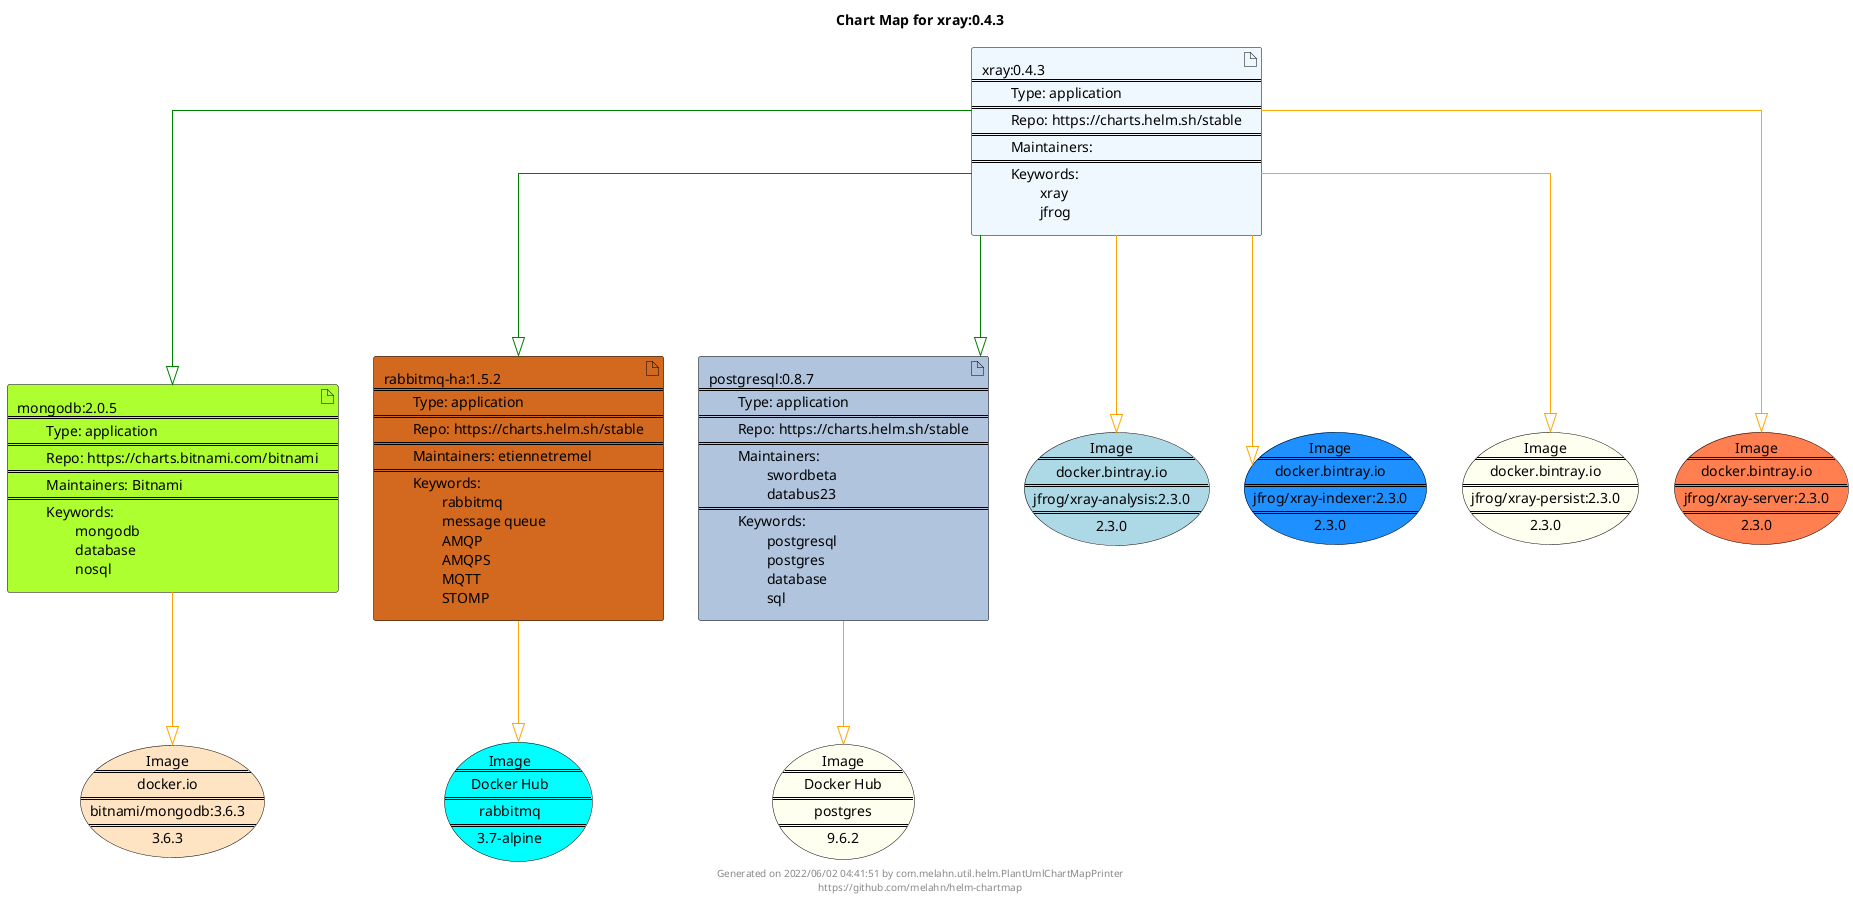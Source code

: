 @startuml
skinparam linetype ortho
skinparam backgroundColor white
skinparam usecaseBorderColor black
skinparam usecaseArrowColor LightSlateGray
skinparam artifactBorderColor black
skinparam artifactArrowColor LightSlateGray

title Chart Map for xray:0.4.3

'There are 4 referenced Helm Charts
artifact "mongodb:2.0.5\n====\n\tType: application\n====\n\tRepo: https://charts.bitnami.com/bitnami\n====\n\tMaintainers: Bitnami\n====\n\tKeywords: \n\t\tmongodb\n\t\tdatabase\n\t\tnosql" as mongodb_2_0_5 #GreenYellow
artifact "rabbitmq-ha:1.5.2\n====\n\tType: application\n====\n\tRepo: https://charts.helm.sh/stable\n====\n\tMaintainers: etiennetremel\n====\n\tKeywords: \n\t\trabbitmq\n\t\tmessage queue\n\t\tAMQP\n\t\tAMQPS\n\t\tMQTT\n\t\tSTOMP" as rabbitmq_ha_1_5_2 #Chocolate
artifact "postgresql:0.8.7\n====\n\tType: application\n====\n\tRepo: https://charts.helm.sh/stable\n====\n\tMaintainers: \n\t\tswordbeta\n\t\tdatabus23\n====\n\tKeywords: \n\t\tpostgresql\n\t\tpostgres\n\t\tdatabase\n\t\tsql" as postgresql_0_8_7 #LightSteelBlue
artifact "xray:0.4.3\n====\n\tType: application\n====\n\tRepo: https://charts.helm.sh/stable\n====\n\tMaintainers: \n====\n\tKeywords: \n\t\txray\n\t\tjfrog" as xray_0_4_3 #AliceBlue

'There are 7 referenced Docker Images
usecase "Image\n====\nDocker Hub\n====\nrabbitmq\n====\n3.7-alpine" as rabbitmq_3_7_alpine #Aqua
usecase "Image\n====\ndocker.io\n====\nbitnami/mongodb:3.6.3\n====\n3.6.3" as docker_io_bitnami_mongodb_3_6_3 #Bisque
usecase "Image\n====\ndocker.bintray.io\n====\njfrog/xray-analysis:2.3.0\n====\n2.3.0" as docker_bintray_io_jfrog_xray_analysis_2_3_0 #LightBlue
usecase "Image\n====\nDocker Hub\n====\npostgres\n====\n9.6.2" as postgres_9_6_2 #Ivory
usecase "Image\n====\ndocker.bintray.io\n====\njfrog/xray-indexer:2.3.0\n====\n2.3.0" as docker_bintray_io_jfrog_xray_indexer_2_3_0 #DodgerBlue
usecase "Image\n====\ndocker.bintray.io\n====\njfrog/xray-persist:2.3.0\n====\n2.3.0" as docker_bintray_io_jfrog_xray_persist_2_3_0 #Ivory
usecase "Image\n====\ndocker.bintray.io\n====\njfrog/xray-server:2.3.0\n====\n2.3.0" as docker_bintray_io_jfrog_xray_server_2_3_0 #Coral

'Chart Dependencies
xray_0_4_3--[#green]-|>rabbitmq_ha_1_5_2
xray_0_4_3--[#green]-|>mongodb_2_0_5
xray_0_4_3--[#green]-|>postgresql_0_8_7
mongodb_2_0_5--[#orange]-|>docker_io_bitnami_mongodb_3_6_3
rabbitmq_ha_1_5_2--[#orange]-|>rabbitmq_3_7_alpine
postgresql_0_8_7--[#orange]-|>postgres_9_6_2
xray_0_4_3--[#orange]-|>docker_bintray_io_jfrog_xray_server_2_3_0
xray_0_4_3--[#orange]-|>docker_bintray_io_jfrog_xray_indexer_2_3_0
xray_0_4_3--[#orange]-|>docker_bintray_io_jfrog_xray_analysis_2_3_0
xray_0_4_3--[#orange]-|>docker_bintray_io_jfrog_xray_persist_2_3_0

center footer Generated on 2022/06/02 04:41:51 by com.melahn.util.helm.PlantUmlChartMapPrinter\nhttps://github.com/melahn/helm-chartmap
@enduml
